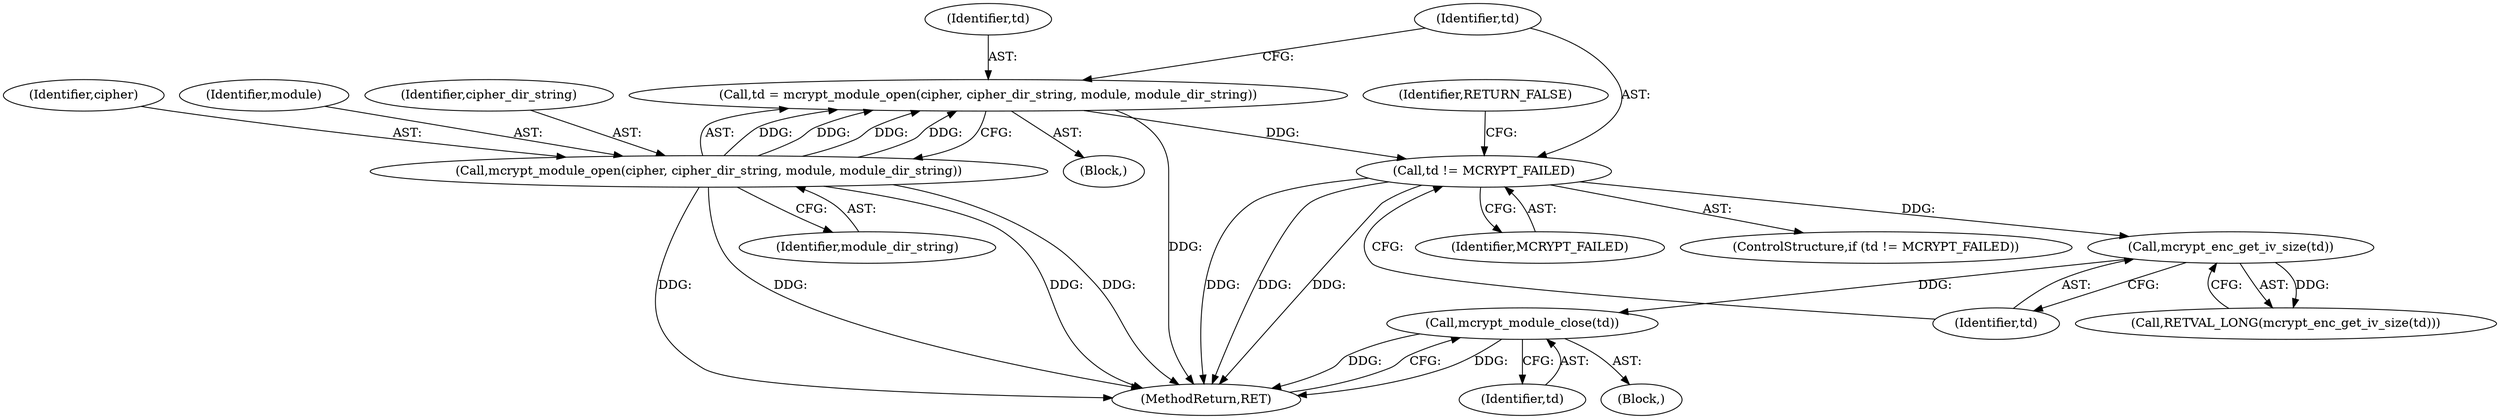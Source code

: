 digraph "0_php-src_6c5211a0cef0cc2854eaa387e0eb036e012904d0?w=1_15@API" {
"1000127" [label="(Call,mcrypt_module_close(td))"];
"1000125" [label="(Call,mcrypt_enc_get_iv_size(td))"];
"1000120" [label="(Call,td != MCRYPT_FAILED)"];
"1000112" [label="(Call,td = mcrypt_module_open(cipher, cipher_dir_string, module, module_dir_string))"];
"1000114" [label="(Call,mcrypt_module_open(cipher, cipher_dir_string, module, module_dir_string))"];
"1000127" [label="(Call,mcrypt_module_close(td))"];
"1000114" [label="(Call,mcrypt_module_open(cipher, cipher_dir_string, module, module_dir_string))"];
"1000132" [label="(MethodReturn,RET)"];
"1000113" [label="(Identifier,td)"];
"1000122" [label="(Identifier,MCRYPT_FAILED)"];
"1000119" [label="(ControlStructure,if (td != MCRYPT_FAILED))"];
"1000128" [label="(Identifier,td)"];
"1000118" [label="(Identifier,module_dir_string)"];
"1000115" [label="(Identifier,cipher)"];
"1000117" [label="(Identifier,module)"];
"1000126" [label="(Identifier,td)"];
"1000121" [label="(Identifier,td)"];
"1000102" [label="(Block,)"];
"1000125" [label="(Call,mcrypt_enc_get_iv_size(td))"];
"1000123" [label="(Block,)"];
"1000116" [label="(Identifier,cipher_dir_string)"];
"1000124" [label="(Call,RETVAL_LONG(mcrypt_enc_get_iv_size(td)))"];
"1000120" [label="(Call,td != MCRYPT_FAILED)"];
"1000131" [label="(Identifier,RETURN_FALSE)"];
"1000112" [label="(Call,td = mcrypt_module_open(cipher, cipher_dir_string, module, module_dir_string))"];
"1000127" -> "1000123"  [label="AST: "];
"1000127" -> "1000128"  [label="CFG: "];
"1000128" -> "1000127"  [label="AST: "];
"1000132" -> "1000127"  [label="CFG: "];
"1000127" -> "1000132"  [label="DDG: "];
"1000127" -> "1000132"  [label="DDG: "];
"1000125" -> "1000127"  [label="DDG: "];
"1000125" -> "1000124"  [label="AST: "];
"1000125" -> "1000126"  [label="CFG: "];
"1000126" -> "1000125"  [label="AST: "];
"1000124" -> "1000125"  [label="CFG: "];
"1000125" -> "1000124"  [label="DDG: "];
"1000120" -> "1000125"  [label="DDG: "];
"1000120" -> "1000119"  [label="AST: "];
"1000120" -> "1000122"  [label="CFG: "];
"1000121" -> "1000120"  [label="AST: "];
"1000122" -> "1000120"  [label="AST: "];
"1000126" -> "1000120"  [label="CFG: "];
"1000131" -> "1000120"  [label="CFG: "];
"1000120" -> "1000132"  [label="DDG: "];
"1000120" -> "1000132"  [label="DDG: "];
"1000120" -> "1000132"  [label="DDG: "];
"1000112" -> "1000120"  [label="DDG: "];
"1000112" -> "1000102"  [label="AST: "];
"1000112" -> "1000114"  [label="CFG: "];
"1000113" -> "1000112"  [label="AST: "];
"1000114" -> "1000112"  [label="AST: "];
"1000121" -> "1000112"  [label="CFG: "];
"1000112" -> "1000132"  [label="DDG: "];
"1000114" -> "1000112"  [label="DDG: "];
"1000114" -> "1000112"  [label="DDG: "];
"1000114" -> "1000112"  [label="DDG: "];
"1000114" -> "1000112"  [label="DDG: "];
"1000114" -> "1000118"  [label="CFG: "];
"1000115" -> "1000114"  [label="AST: "];
"1000116" -> "1000114"  [label="AST: "];
"1000117" -> "1000114"  [label="AST: "];
"1000118" -> "1000114"  [label="AST: "];
"1000114" -> "1000132"  [label="DDG: "];
"1000114" -> "1000132"  [label="DDG: "];
"1000114" -> "1000132"  [label="DDG: "];
"1000114" -> "1000132"  [label="DDG: "];
}
